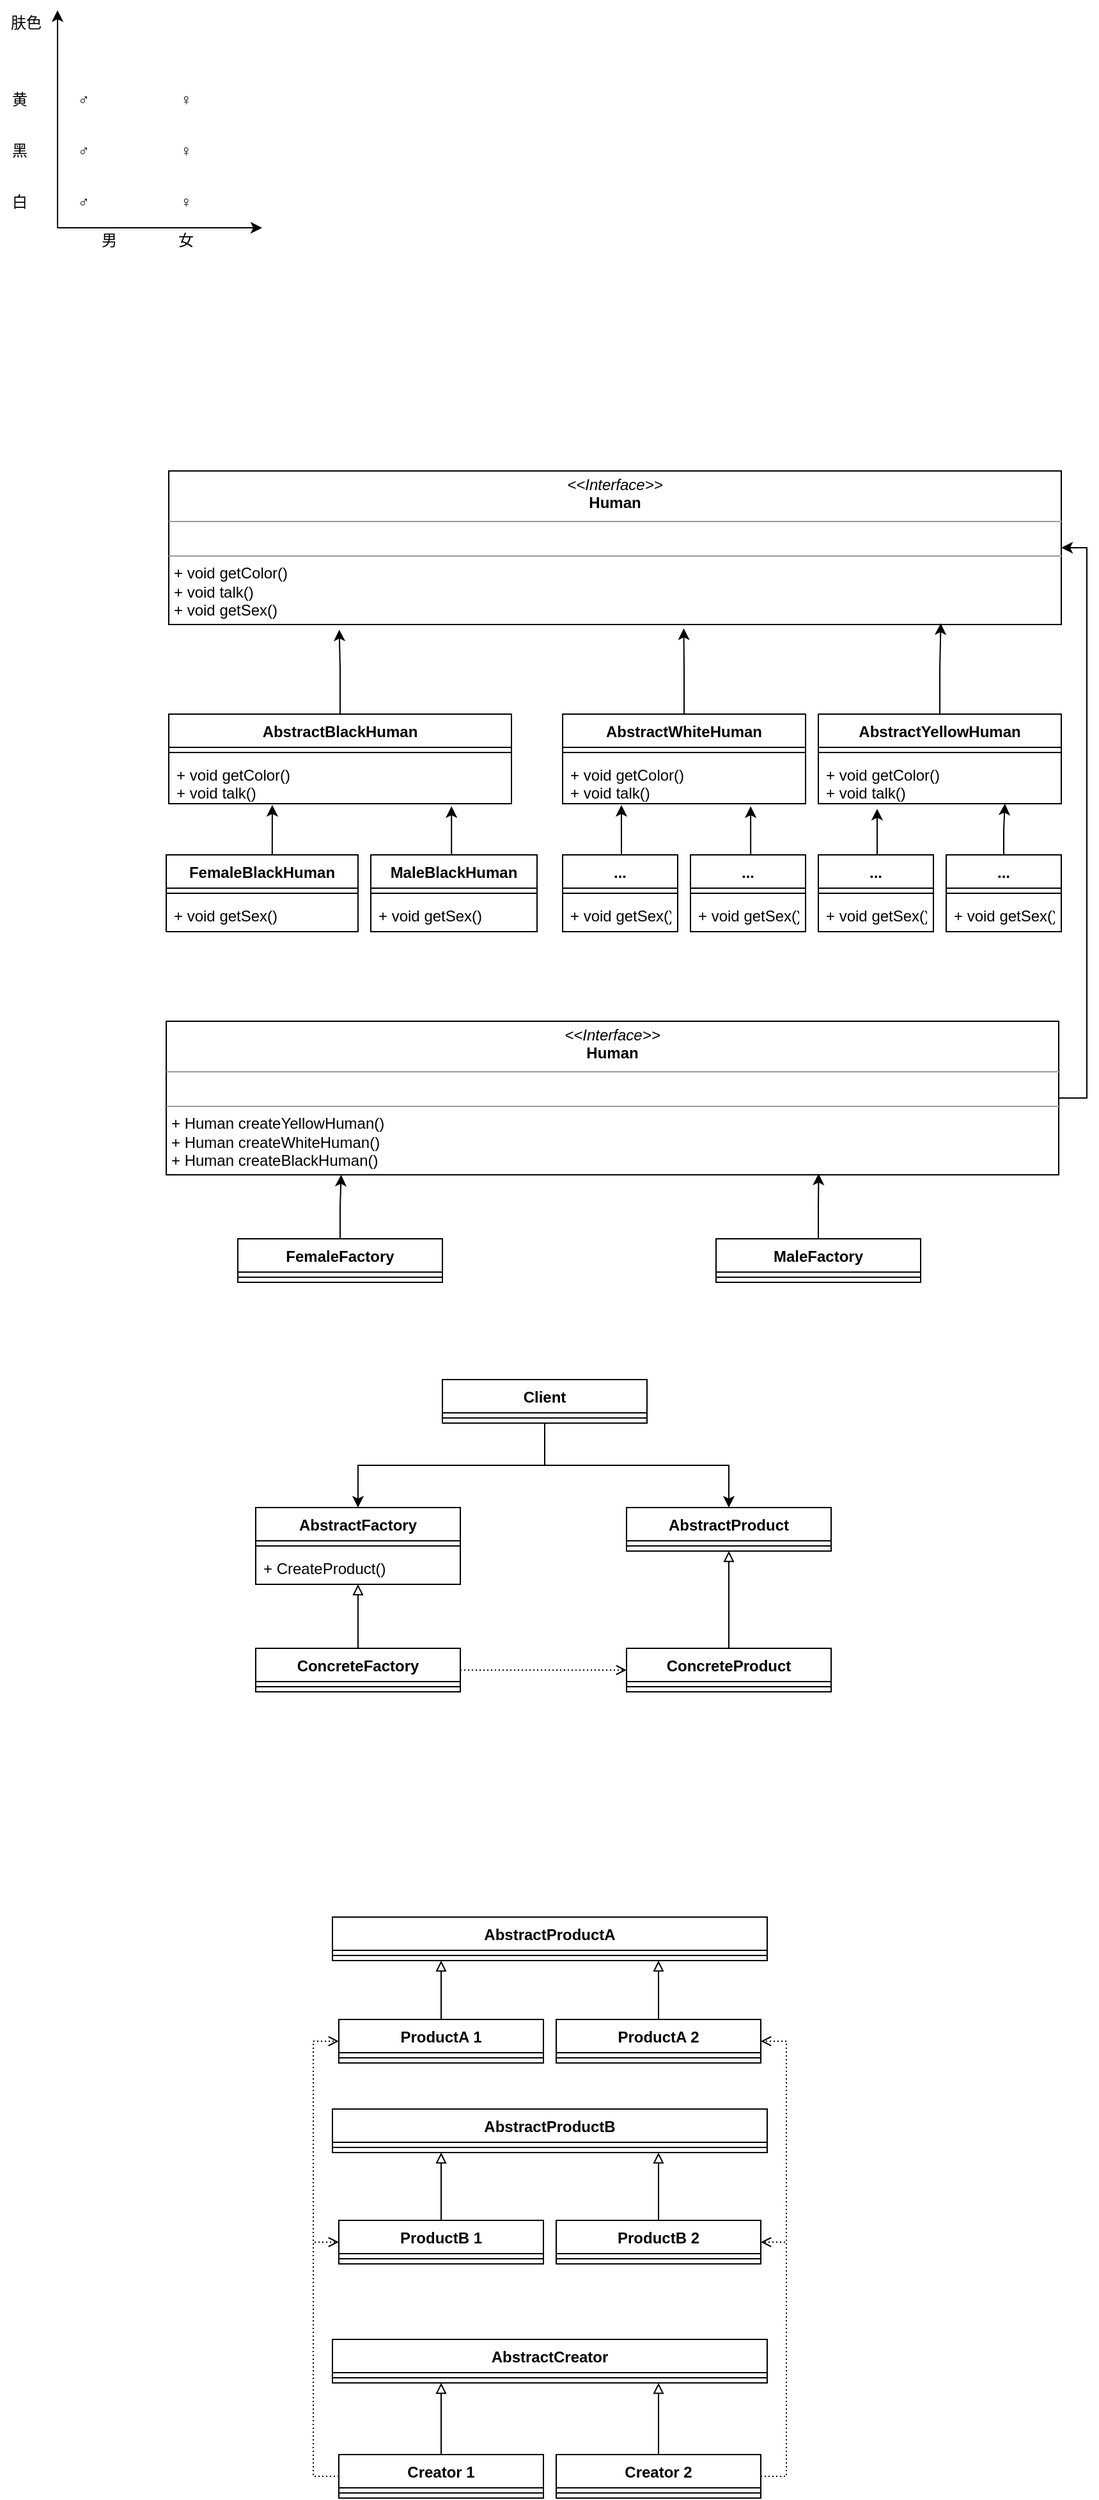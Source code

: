 <mxfile version="19.0.3" type="device"><diagram id="NYvqlu3iOg5Rxiu29hFX" name="第 1 页"><mxGraphModel dx="1277" dy="1025" grid="1" gridSize="10" guides="1" tooltips="1" connect="1" arrows="1" fold="1" page="1" pageScale="1" pageWidth="827" pageHeight="1169" math="0" shadow="0"><root><mxCell id="0"/><mxCell id="1" parent="0"/><mxCell id="Yhu2ZEsmMBodjK8aodeN-46" value="" style="endArrow=classic;html=1;rounded=0;" parent="1" edge="1"><mxGeometry width="50" height="50" relative="1" as="geometry"><mxPoint x="55" y="180" as="sourcePoint"/><mxPoint x="215" y="180" as="targetPoint"/></mxGeometry></mxCell><mxCell id="Yhu2ZEsmMBodjK8aodeN-47" value="" style="endArrow=classic;html=1;rounded=0;" parent="1" edge="1"><mxGeometry width="50" height="50" relative="1" as="geometry"><mxPoint x="55" y="180" as="sourcePoint"/><mxPoint x="55" y="10" as="targetPoint"/></mxGeometry></mxCell><mxCell id="Yhu2ZEsmMBodjK8aodeN-48" value="肤色" style="text;html=1;align=center;verticalAlign=middle;resizable=0;points=[];autosize=1;strokeColor=none;fillColor=none;" parent="1" vertex="1"><mxGeometry x="10" y="10" width="40" height="20" as="geometry"/></mxCell><mxCell id="Yhu2ZEsmMBodjK8aodeN-49" value="男" style="text;html=1;align=center;verticalAlign=middle;resizable=0;points=[];autosize=1;strokeColor=none;fillColor=none;" parent="1" vertex="1"><mxGeometry x="80" y="180" width="30" height="20" as="geometry"/></mxCell><mxCell id="Yhu2ZEsmMBodjK8aodeN-50" value="女" style="text;html=1;align=center;verticalAlign=middle;resizable=0;points=[];autosize=1;strokeColor=none;fillColor=none;" parent="1" vertex="1"><mxGeometry x="140" y="180" width="30" height="20" as="geometry"/></mxCell><mxCell id="Yhu2ZEsmMBodjK8aodeN-51" value="黄" style="text;html=1;align=center;verticalAlign=middle;resizable=0;points=[];autosize=1;strokeColor=none;fillColor=none;" parent="1" vertex="1"><mxGeometry x="10" y="70" width="30" height="20" as="geometry"/></mxCell><mxCell id="Yhu2ZEsmMBodjK8aodeN-52" value="黑" style="text;html=1;align=center;verticalAlign=middle;resizable=0;points=[];autosize=1;strokeColor=none;fillColor=none;" parent="1" vertex="1"><mxGeometry x="10" y="110" width="30" height="20" as="geometry"/></mxCell><mxCell id="Yhu2ZEsmMBodjK8aodeN-53" value="白" style="text;html=1;align=center;verticalAlign=middle;resizable=0;points=[];autosize=1;strokeColor=none;fillColor=none;" parent="1" vertex="1"><mxGeometry x="10" y="150" width="30" height="20" as="geometry"/></mxCell><mxCell id="Yhu2ZEsmMBodjK8aodeN-57" value="♂" style="text;html=1;align=center;verticalAlign=middle;resizable=0;points=[];autosize=1;strokeColor=none;fillColor=none;" parent="1" vertex="1"><mxGeometry x="65" y="150" width="20" height="20" as="geometry"/></mxCell><mxCell id="Yhu2ZEsmMBodjK8aodeN-58" value="♂" style="text;html=1;align=center;verticalAlign=middle;resizable=0;points=[];autosize=1;strokeColor=none;fillColor=none;" parent="1" vertex="1"><mxGeometry x="65" y="110" width="20" height="20" as="geometry"/></mxCell><mxCell id="Yhu2ZEsmMBodjK8aodeN-59" value="♂" style="text;html=1;align=center;verticalAlign=middle;resizable=0;points=[];autosize=1;strokeColor=none;fillColor=none;" parent="1" vertex="1"><mxGeometry x="65" y="70" width="20" height="20" as="geometry"/></mxCell><mxCell id="Yhu2ZEsmMBodjK8aodeN-60" value="♀" style="text;html=1;align=center;verticalAlign=middle;resizable=0;points=[];autosize=1;strokeColor=none;fillColor=none;" parent="1" vertex="1"><mxGeometry x="145" y="150" width="20" height="20" as="geometry"/></mxCell><mxCell id="Yhu2ZEsmMBodjK8aodeN-61" value="♀" style="text;html=1;align=center;verticalAlign=middle;resizable=0;points=[];autosize=1;strokeColor=none;fillColor=none;" parent="1" vertex="1"><mxGeometry x="145" y="110" width="20" height="20" as="geometry"/></mxCell><mxCell id="Yhu2ZEsmMBodjK8aodeN-62" value="♀" style="text;html=1;align=center;verticalAlign=middle;resizable=0;points=[];autosize=1;strokeColor=none;fillColor=none;" parent="1" vertex="1"><mxGeometry x="145" y="70" width="20" height="20" as="geometry"/></mxCell><mxCell id="Yhu2ZEsmMBodjK8aodeN-63" value="&lt;p style=&quot;margin:0px;margin-top:4px;text-align:center;&quot;&gt;&lt;i&gt;&amp;lt;&amp;lt;Interface&amp;gt;&amp;gt;&lt;/i&gt;&lt;br&gt;&lt;b&gt;Human&lt;/b&gt;&lt;/p&gt;&lt;hr size=&quot;1&quot;&gt;&lt;p style=&quot;margin:0px;margin-left:4px;&quot;&gt;&lt;br&gt;&lt;/p&gt;&lt;hr size=&quot;1&quot;&gt;&lt;p style=&quot;margin:0px;margin-left:4px;&quot;&gt;+ void getColor()&lt;/p&gt;&lt;p style=&quot;margin:0px;margin-left:4px;&quot;&gt;+ void talk()&lt;/p&gt;&lt;p style=&quot;margin:0px;margin-left:4px;&quot;&gt;+ void getSex()&lt;/p&gt;" style="verticalAlign=top;align=left;overflow=fill;fontSize=12;fontFamily=Helvetica;html=1;" parent="1" vertex="1"><mxGeometry x="142" y="370" width="698" height="120" as="geometry"/></mxCell><mxCell id="Yhu2ZEsmMBodjK8aodeN-143" style="edgeStyle=orthogonalEdgeStyle;rounded=0;orthogonalLoop=1;jettySize=auto;html=1;exitX=0.5;exitY=0;exitDx=0;exitDy=0;entryX=0.191;entryY=1.033;entryDx=0;entryDy=0;entryPerimeter=0;" parent="1" source="Yhu2ZEsmMBodjK8aodeN-89" target="Yhu2ZEsmMBodjK8aodeN-63" edge="1"><mxGeometry relative="1" as="geometry"/></mxCell><mxCell id="Yhu2ZEsmMBodjK8aodeN-89" value="AbstractBlackHuman" style="swimlane;fontStyle=1;align=center;verticalAlign=top;childLayout=stackLayout;horizontal=1;startSize=26;horizontalStack=0;resizeParent=1;resizeParentMax=0;resizeLast=0;collapsible=1;marginBottom=0;" parent="1" vertex="1"><mxGeometry x="142" y="560" width="268" height="70" as="geometry"/></mxCell><mxCell id="Yhu2ZEsmMBodjK8aodeN-91" value="" style="line;strokeWidth=1;fillColor=none;align=left;verticalAlign=middle;spacingTop=-1;spacingLeft=3;spacingRight=3;rotatable=0;labelPosition=right;points=[];portConstraint=eastwest;" parent="Yhu2ZEsmMBodjK8aodeN-89" vertex="1"><mxGeometry y="26" width="268" height="8" as="geometry"/></mxCell><mxCell id="Yhu2ZEsmMBodjK8aodeN-92" value="+ void getColor()&#10;+ void talk()" style="text;strokeColor=none;fillColor=none;align=left;verticalAlign=top;spacingLeft=4;spacingRight=4;overflow=hidden;rotatable=0;points=[[0,0.5],[1,0.5]];portConstraint=eastwest;" parent="Yhu2ZEsmMBodjK8aodeN-89" vertex="1"><mxGeometry y="34" width="268" height="36" as="geometry"/></mxCell><mxCell id="Yhu2ZEsmMBodjK8aodeN-119" style="edgeStyle=orthogonalEdgeStyle;rounded=0;orthogonalLoop=1;jettySize=auto;html=1;exitX=0.5;exitY=0;exitDx=0;exitDy=0;entryX=0.825;entryY=1.056;entryDx=0;entryDy=0;entryPerimeter=0;" parent="1" source="Yhu2ZEsmMBodjK8aodeN-99" target="Yhu2ZEsmMBodjK8aodeN-92" edge="1"><mxGeometry relative="1" as="geometry"/></mxCell><mxCell id="Yhu2ZEsmMBodjK8aodeN-99" value="MaleBlackHuman" style="swimlane;fontStyle=1;align=center;verticalAlign=top;childLayout=stackLayout;horizontal=1;startSize=26;horizontalStack=0;resizeParent=1;resizeParentMax=0;resizeLast=0;collapsible=1;marginBottom=0;" parent="1" vertex="1"><mxGeometry x="300" y="670" width="130" height="60" as="geometry"/></mxCell><mxCell id="Yhu2ZEsmMBodjK8aodeN-100" value="" style="line;strokeWidth=1;fillColor=none;align=left;verticalAlign=middle;spacingTop=-1;spacingLeft=3;spacingRight=3;rotatable=0;labelPosition=right;points=[];portConstraint=eastwest;" parent="Yhu2ZEsmMBodjK8aodeN-99" vertex="1"><mxGeometry y="26" width="130" height="8" as="geometry"/></mxCell><mxCell id="Yhu2ZEsmMBodjK8aodeN-101" value="+ void getSex()" style="text;strokeColor=none;fillColor=none;align=left;verticalAlign=top;spacingLeft=4;spacingRight=4;overflow=hidden;rotatable=0;points=[[0,0.5],[1,0.5]];portConstraint=eastwest;" parent="Yhu2ZEsmMBodjK8aodeN-99" vertex="1"><mxGeometry y="34" width="130" height="26" as="geometry"/></mxCell><mxCell id="Yhu2ZEsmMBodjK8aodeN-118" style="edgeStyle=orthogonalEdgeStyle;rounded=0;orthogonalLoop=1;jettySize=auto;html=1;exitX=0.5;exitY=0;exitDx=0;exitDy=0;entryX=0.302;entryY=1.028;entryDx=0;entryDy=0;entryPerimeter=0;" parent="1" source="Yhu2ZEsmMBodjK8aodeN-104" target="Yhu2ZEsmMBodjK8aodeN-92" edge="1"><mxGeometry relative="1" as="geometry"/></mxCell><mxCell id="Yhu2ZEsmMBodjK8aodeN-104" value="FemaleBlackHuman" style="swimlane;fontStyle=1;align=center;verticalAlign=top;childLayout=stackLayout;horizontal=1;startSize=26;horizontalStack=0;resizeParent=1;resizeParentMax=0;resizeLast=0;collapsible=1;marginBottom=0;" parent="1" vertex="1"><mxGeometry x="140" y="670" width="150" height="60" as="geometry"/></mxCell><mxCell id="Yhu2ZEsmMBodjK8aodeN-105" value="" style="line;strokeWidth=1;fillColor=none;align=left;verticalAlign=middle;spacingTop=-1;spacingLeft=3;spacingRight=3;rotatable=0;labelPosition=right;points=[];portConstraint=eastwest;" parent="Yhu2ZEsmMBodjK8aodeN-104" vertex="1"><mxGeometry y="26" width="150" height="8" as="geometry"/></mxCell><mxCell id="Yhu2ZEsmMBodjK8aodeN-106" value="+ void getSex()" style="text;strokeColor=none;fillColor=none;align=left;verticalAlign=top;spacingLeft=4;spacingRight=4;overflow=hidden;rotatable=0;points=[[0,0.5],[1,0.5]];portConstraint=eastwest;" parent="Yhu2ZEsmMBodjK8aodeN-104" vertex="1"><mxGeometry y="34" width="150" height="26" as="geometry"/></mxCell><mxCell id="Yhu2ZEsmMBodjK8aodeN-142" style="edgeStyle=orthogonalEdgeStyle;rounded=0;orthogonalLoop=1;jettySize=auto;html=1;exitX=0.5;exitY=0;exitDx=0;exitDy=0;entryX=0.577;entryY=1.025;entryDx=0;entryDy=0;entryPerimeter=0;" parent="1" source="Yhu2ZEsmMBodjK8aodeN-109" target="Yhu2ZEsmMBodjK8aodeN-63" edge="1"><mxGeometry relative="1" as="geometry"/></mxCell><mxCell id="Yhu2ZEsmMBodjK8aodeN-109" value="AbstractWhiteHuman" style="swimlane;fontStyle=1;align=center;verticalAlign=top;childLayout=stackLayout;horizontal=1;startSize=26;horizontalStack=0;resizeParent=1;resizeParentMax=0;resizeLast=0;collapsible=1;marginBottom=0;" parent="1" vertex="1"><mxGeometry x="450" y="560" width="190" height="70" as="geometry"/></mxCell><mxCell id="Yhu2ZEsmMBodjK8aodeN-110" value="" style="line;strokeWidth=1;fillColor=none;align=left;verticalAlign=middle;spacingTop=-1;spacingLeft=3;spacingRight=3;rotatable=0;labelPosition=right;points=[];portConstraint=eastwest;" parent="Yhu2ZEsmMBodjK8aodeN-109" vertex="1"><mxGeometry y="26" width="190" height="8" as="geometry"/></mxCell><mxCell id="Yhu2ZEsmMBodjK8aodeN-111" value="+ void getColor()&#10;+ void talk()" style="text;strokeColor=none;fillColor=none;align=left;verticalAlign=top;spacingLeft=4;spacingRight=4;overflow=hidden;rotatable=0;points=[[0,0.5],[1,0.5]];portConstraint=eastwest;" parent="Yhu2ZEsmMBodjK8aodeN-109" vertex="1"><mxGeometry y="34" width="190" height="36" as="geometry"/></mxCell><mxCell id="Yhu2ZEsmMBodjK8aodeN-141" style="edgeStyle=orthogonalEdgeStyle;rounded=0;orthogonalLoop=1;jettySize=auto;html=1;exitX=0.5;exitY=0;exitDx=0;exitDy=0;entryX=0.865;entryY=0.992;entryDx=0;entryDy=0;entryPerimeter=0;" parent="1" source="Yhu2ZEsmMBodjK8aodeN-115" target="Yhu2ZEsmMBodjK8aodeN-63" edge="1"><mxGeometry relative="1" as="geometry"/></mxCell><mxCell id="Yhu2ZEsmMBodjK8aodeN-115" value="AbstractYellowHuman" style="swimlane;fontStyle=1;align=center;verticalAlign=top;childLayout=stackLayout;horizontal=1;startSize=26;horizontalStack=0;resizeParent=1;resizeParentMax=0;resizeLast=0;collapsible=1;marginBottom=0;" parent="1" vertex="1"><mxGeometry x="650" y="560" width="190" height="70" as="geometry"/></mxCell><mxCell id="Yhu2ZEsmMBodjK8aodeN-116" value="" style="line;strokeWidth=1;fillColor=none;align=left;verticalAlign=middle;spacingTop=-1;spacingLeft=3;spacingRight=3;rotatable=0;labelPosition=right;points=[];portConstraint=eastwest;" parent="Yhu2ZEsmMBodjK8aodeN-115" vertex="1"><mxGeometry y="26" width="190" height="8" as="geometry"/></mxCell><mxCell id="Yhu2ZEsmMBodjK8aodeN-117" value="+ void getColor()&#10;+ void talk()" style="text;strokeColor=none;fillColor=none;align=left;verticalAlign=top;spacingLeft=4;spacingRight=4;overflow=hidden;rotatable=0;points=[[0,0.5],[1,0.5]];portConstraint=eastwest;" parent="Yhu2ZEsmMBodjK8aodeN-115" vertex="1"><mxGeometry y="34" width="190" height="36" as="geometry"/></mxCell><mxCell id="Yhu2ZEsmMBodjK8aodeN-137" style="edgeStyle=orthogonalEdgeStyle;rounded=0;orthogonalLoop=1;jettySize=auto;html=1;exitX=0.5;exitY=0;exitDx=0;exitDy=0;entryX=0.242;entryY=1.028;entryDx=0;entryDy=0;entryPerimeter=0;" parent="1" source="Yhu2ZEsmMBodjK8aodeN-125" target="Yhu2ZEsmMBodjK8aodeN-111" edge="1"><mxGeometry relative="1" as="geometry"/></mxCell><mxCell id="Yhu2ZEsmMBodjK8aodeN-125" value="..." style="swimlane;fontStyle=1;align=center;verticalAlign=top;childLayout=stackLayout;horizontal=1;startSize=26;horizontalStack=0;resizeParent=1;resizeParentMax=0;resizeLast=0;collapsible=1;marginBottom=0;" parent="1" vertex="1"><mxGeometry x="450" y="670" width="90" height="60" as="geometry"/></mxCell><mxCell id="Yhu2ZEsmMBodjK8aodeN-126" value="" style="line;strokeWidth=1;fillColor=none;align=left;verticalAlign=middle;spacingTop=-1;spacingLeft=3;spacingRight=3;rotatable=0;labelPosition=right;points=[];portConstraint=eastwest;" parent="Yhu2ZEsmMBodjK8aodeN-125" vertex="1"><mxGeometry y="26" width="90" height="8" as="geometry"/></mxCell><mxCell id="Yhu2ZEsmMBodjK8aodeN-127" value="+ void getSex()" style="text;strokeColor=none;fillColor=none;align=left;verticalAlign=top;spacingLeft=4;spacingRight=4;overflow=hidden;rotatable=0;points=[[0,0.5],[1,0.5]];portConstraint=eastwest;" parent="Yhu2ZEsmMBodjK8aodeN-125" vertex="1"><mxGeometry y="34" width="90" height="26" as="geometry"/></mxCell><mxCell id="Yhu2ZEsmMBodjK8aodeN-138" style="edgeStyle=orthogonalEdgeStyle;rounded=0;orthogonalLoop=1;jettySize=auto;html=1;exitX=0.5;exitY=0;exitDx=0;exitDy=0;entryX=0.774;entryY=1.056;entryDx=0;entryDy=0;entryPerimeter=0;" parent="1" source="Yhu2ZEsmMBodjK8aodeN-128" target="Yhu2ZEsmMBodjK8aodeN-111" edge="1"><mxGeometry relative="1" as="geometry"/></mxCell><mxCell id="Yhu2ZEsmMBodjK8aodeN-128" value="..." style="swimlane;fontStyle=1;align=center;verticalAlign=top;childLayout=stackLayout;horizontal=1;startSize=26;horizontalStack=0;resizeParent=1;resizeParentMax=0;resizeLast=0;collapsible=1;marginBottom=0;" parent="1" vertex="1"><mxGeometry x="550" y="670" width="90" height="60" as="geometry"/></mxCell><mxCell id="Yhu2ZEsmMBodjK8aodeN-129" value="" style="line;strokeWidth=1;fillColor=none;align=left;verticalAlign=middle;spacingTop=-1;spacingLeft=3;spacingRight=3;rotatable=0;labelPosition=right;points=[];portConstraint=eastwest;" parent="Yhu2ZEsmMBodjK8aodeN-128" vertex="1"><mxGeometry y="26" width="90" height="8" as="geometry"/></mxCell><mxCell id="Yhu2ZEsmMBodjK8aodeN-130" value="+ void getSex()" style="text;strokeColor=none;fillColor=none;align=left;verticalAlign=top;spacingLeft=4;spacingRight=4;overflow=hidden;rotatable=0;points=[[0,0.5],[1,0.5]];portConstraint=eastwest;" parent="Yhu2ZEsmMBodjK8aodeN-128" vertex="1"><mxGeometry y="34" width="90" height="26" as="geometry"/></mxCell><mxCell id="Yhu2ZEsmMBodjK8aodeN-139" style="edgeStyle=orthogonalEdgeStyle;rounded=0;orthogonalLoop=1;jettySize=auto;html=1;exitX=0.5;exitY=0;exitDx=0;exitDy=0;entryX=0.242;entryY=1.111;entryDx=0;entryDy=0;entryPerimeter=0;" parent="1" source="Yhu2ZEsmMBodjK8aodeN-131" target="Yhu2ZEsmMBodjK8aodeN-117" edge="1"><mxGeometry relative="1" as="geometry"/></mxCell><mxCell id="Yhu2ZEsmMBodjK8aodeN-131" value="..." style="swimlane;fontStyle=1;align=center;verticalAlign=top;childLayout=stackLayout;horizontal=1;startSize=26;horizontalStack=0;resizeParent=1;resizeParentMax=0;resizeLast=0;collapsible=1;marginBottom=0;" parent="1" vertex="1"><mxGeometry x="650" y="670" width="90" height="60" as="geometry"/></mxCell><mxCell id="Yhu2ZEsmMBodjK8aodeN-132" value="" style="line;strokeWidth=1;fillColor=none;align=left;verticalAlign=middle;spacingTop=-1;spacingLeft=3;spacingRight=3;rotatable=0;labelPosition=right;points=[];portConstraint=eastwest;" parent="Yhu2ZEsmMBodjK8aodeN-131" vertex="1"><mxGeometry y="26" width="90" height="8" as="geometry"/></mxCell><mxCell id="Yhu2ZEsmMBodjK8aodeN-133" value="+ void getSex()" style="text;strokeColor=none;fillColor=none;align=left;verticalAlign=top;spacingLeft=4;spacingRight=4;overflow=hidden;rotatable=0;points=[[0,0.5],[1,0.5]];portConstraint=eastwest;" parent="Yhu2ZEsmMBodjK8aodeN-131" vertex="1"><mxGeometry y="34" width="90" height="26" as="geometry"/></mxCell><mxCell id="Yhu2ZEsmMBodjK8aodeN-140" style="edgeStyle=orthogonalEdgeStyle;rounded=0;orthogonalLoop=1;jettySize=auto;html=1;exitX=0.5;exitY=0;exitDx=0;exitDy=0;entryX=0.768;entryY=1;entryDx=0;entryDy=0;entryPerimeter=0;" parent="1" source="Yhu2ZEsmMBodjK8aodeN-134" target="Yhu2ZEsmMBodjK8aodeN-117" edge="1"><mxGeometry relative="1" as="geometry"/></mxCell><mxCell id="Yhu2ZEsmMBodjK8aodeN-134" value="..." style="swimlane;fontStyle=1;align=center;verticalAlign=top;childLayout=stackLayout;horizontal=1;startSize=26;horizontalStack=0;resizeParent=1;resizeParentMax=0;resizeLast=0;collapsible=1;marginBottom=0;" parent="1" vertex="1"><mxGeometry x="750" y="670" width="90" height="60" as="geometry"/></mxCell><mxCell id="Yhu2ZEsmMBodjK8aodeN-135" value="" style="line;strokeWidth=1;fillColor=none;align=left;verticalAlign=middle;spacingTop=-1;spacingLeft=3;spacingRight=3;rotatable=0;labelPosition=right;points=[];portConstraint=eastwest;" parent="Yhu2ZEsmMBodjK8aodeN-134" vertex="1"><mxGeometry y="26" width="90" height="8" as="geometry"/></mxCell><mxCell id="Yhu2ZEsmMBodjK8aodeN-136" value="+ void getSex()" style="text;strokeColor=none;fillColor=none;align=left;verticalAlign=top;spacingLeft=4;spacingRight=4;overflow=hidden;rotatable=0;points=[[0,0.5],[1,0.5]];portConstraint=eastwest;" parent="Yhu2ZEsmMBodjK8aodeN-134" vertex="1"><mxGeometry y="34" width="90" height="26" as="geometry"/></mxCell><mxCell id="Yhu2ZEsmMBodjK8aodeN-145" style="edgeStyle=orthogonalEdgeStyle;rounded=0;orthogonalLoop=1;jettySize=auto;html=1;exitX=1;exitY=0.5;exitDx=0;exitDy=0;entryX=1;entryY=0.5;entryDx=0;entryDy=0;" parent="1" source="Yhu2ZEsmMBodjK8aodeN-144" target="Yhu2ZEsmMBodjK8aodeN-63" edge="1"><mxGeometry relative="1" as="geometry"/></mxCell><mxCell id="Yhu2ZEsmMBodjK8aodeN-144" value="&lt;p style=&quot;margin:0px;margin-top:4px;text-align:center;&quot;&gt;&lt;i&gt;&amp;lt;&amp;lt;Interface&amp;gt;&amp;gt;&lt;/i&gt;&lt;br&gt;&lt;b&gt;Human&lt;/b&gt;&lt;/p&gt;&lt;hr size=&quot;1&quot;&gt;&lt;p style=&quot;margin:0px;margin-left:4px;&quot;&gt;&lt;br&gt;&lt;/p&gt;&lt;hr size=&quot;1&quot;&gt;&lt;p style=&quot;margin:0px;margin-left:4px;&quot;&gt;+ Human createYellowHuman()&lt;/p&gt;&lt;p style=&quot;margin:0px;margin-left:4px;&quot;&gt;+ Human createWhiteHuman()&lt;/p&gt;&lt;p style=&quot;margin:0px;margin-left:4px;&quot;&gt;+ Human createBlackHuman()&lt;/p&gt;" style="verticalAlign=top;align=left;overflow=fill;fontSize=12;fontFamily=Helvetica;html=1;" parent="1" vertex="1"><mxGeometry x="140" y="800" width="698" height="120" as="geometry"/></mxCell><mxCell id="Yhu2ZEsmMBodjK8aodeN-153" style="edgeStyle=orthogonalEdgeStyle;rounded=0;orthogonalLoop=1;jettySize=auto;html=1;exitX=0.5;exitY=0;exitDx=0;exitDy=0;entryX=0.196;entryY=1;entryDx=0;entryDy=0;entryPerimeter=0;" parent="1" source="Yhu2ZEsmMBodjK8aodeN-146" target="Yhu2ZEsmMBodjK8aodeN-144" edge="1"><mxGeometry relative="1" as="geometry"/></mxCell><mxCell id="Yhu2ZEsmMBodjK8aodeN-146" value="FemaleFactory" style="swimlane;fontStyle=1;align=center;verticalAlign=top;childLayout=stackLayout;horizontal=1;startSize=26;horizontalStack=0;resizeParent=1;resizeParentMax=0;resizeLast=0;collapsible=1;marginBottom=0;" parent="1" vertex="1"><mxGeometry x="196" y="970" width="160" height="34" as="geometry"/></mxCell><mxCell id="Yhu2ZEsmMBodjK8aodeN-148" value="" style="line;strokeWidth=1;fillColor=none;align=left;verticalAlign=middle;spacingTop=-1;spacingLeft=3;spacingRight=3;rotatable=0;labelPosition=right;points=[];portConstraint=eastwest;" parent="Yhu2ZEsmMBodjK8aodeN-146" vertex="1"><mxGeometry y="26" width="160" height="8" as="geometry"/></mxCell><mxCell id="Yhu2ZEsmMBodjK8aodeN-152" style="edgeStyle=orthogonalEdgeStyle;rounded=0;orthogonalLoop=1;jettySize=auto;html=1;exitX=0.5;exitY=0;exitDx=0;exitDy=0;entryX=0.731;entryY=0.992;entryDx=0;entryDy=0;entryPerimeter=0;" parent="1" source="Yhu2ZEsmMBodjK8aodeN-150" target="Yhu2ZEsmMBodjK8aodeN-144" edge="1"><mxGeometry relative="1" as="geometry"/></mxCell><mxCell id="Yhu2ZEsmMBodjK8aodeN-150" value="MaleFactory" style="swimlane;fontStyle=1;align=center;verticalAlign=top;childLayout=stackLayout;horizontal=1;startSize=26;horizontalStack=0;resizeParent=1;resizeParentMax=0;resizeLast=0;collapsible=1;marginBottom=0;" parent="1" vertex="1"><mxGeometry x="570" y="970" width="160" height="34" as="geometry"/></mxCell><mxCell id="Yhu2ZEsmMBodjK8aodeN-151" value="" style="line;strokeWidth=1;fillColor=none;align=left;verticalAlign=middle;spacingTop=-1;spacingLeft=3;spacingRight=3;rotatable=0;labelPosition=right;points=[];portConstraint=eastwest;" parent="Yhu2ZEsmMBodjK8aodeN-150" vertex="1"><mxGeometry y="26" width="160" height="8" as="geometry"/></mxCell><mxCell id="4HZk4DwKbEyOOhloy9-0-17" style="edgeStyle=orthogonalEdgeStyle;rounded=0;orthogonalLoop=1;jettySize=auto;html=1;exitX=0.5;exitY=1;exitDx=0;exitDy=0;" edge="1" parent="1" source="4HZk4DwKbEyOOhloy9-0-1" target="4HZk4DwKbEyOOhloy9-0-5"><mxGeometry relative="1" as="geometry"/></mxCell><mxCell id="4HZk4DwKbEyOOhloy9-0-18" style="edgeStyle=orthogonalEdgeStyle;rounded=0;orthogonalLoop=1;jettySize=auto;html=1;exitX=0.5;exitY=1;exitDx=0;exitDy=0;" edge="1" parent="1" source="4HZk4DwKbEyOOhloy9-0-1" target="4HZk4DwKbEyOOhloy9-0-9"><mxGeometry relative="1" as="geometry"/></mxCell><mxCell id="4HZk4DwKbEyOOhloy9-0-1" value="Client" style="swimlane;fontStyle=1;align=center;verticalAlign=top;childLayout=stackLayout;horizontal=1;startSize=26;horizontalStack=0;resizeParent=1;resizeParentMax=0;resizeLast=0;collapsible=1;marginBottom=0;" vertex="1" parent="1"><mxGeometry x="356" y="1080" width="160" height="34" as="geometry"/></mxCell><mxCell id="4HZk4DwKbEyOOhloy9-0-3" value="" style="line;strokeWidth=1;fillColor=none;align=left;verticalAlign=middle;spacingTop=-1;spacingLeft=3;spacingRight=3;rotatable=0;labelPosition=right;points=[];portConstraint=eastwest;" vertex="1" parent="4HZk4DwKbEyOOhloy9-0-1"><mxGeometry y="26" width="160" height="8" as="geometry"/></mxCell><mxCell id="4HZk4DwKbEyOOhloy9-0-5" value="AbstractFactory" style="swimlane;fontStyle=1;align=center;verticalAlign=top;childLayout=stackLayout;horizontal=1;startSize=26;horizontalStack=0;resizeParent=1;resizeParentMax=0;resizeLast=0;collapsible=1;marginBottom=0;" vertex="1" parent="1"><mxGeometry x="210" y="1180" width="160" height="60" as="geometry"/></mxCell><mxCell id="4HZk4DwKbEyOOhloy9-0-7" value="" style="line;strokeWidth=1;fillColor=none;align=left;verticalAlign=middle;spacingTop=-1;spacingLeft=3;spacingRight=3;rotatable=0;labelPosition=right;points=[];portConstraint=eastwest;" vertex="1" parent="4HZk4DwKbEyOOhloy9-0-5"><mxGeometry y="26" width="160" height="8" as="geometry"/></mxCell><mxCell id="4HZk4DwKbEyOOhloy9-0-8" value="+ CreateProduct()" style="text;strokeColor=none;fillColor=none;align=left;verticalAlign=top;spacingLeft=4;spacingRight=4;overflow=hidden;rotatable=0;points=[[0,0.5],[1,0.5]];portConstraint=eastwest;" vertex="1" parent="4HZk4DwKbEyOOhloy9-0-5"><mxGeometry y="34" width="160" height="26" as="geometry"/></mxCell><mxCell id="4HZk4DwKbEyOOhloy9-0-9" value="AbstractProduct" style="swimlane;fontStyle=1;align=center;verticalAlign=top;childLayout=stackLayout;horizontal=1;startSize=26;horizontalStack=0;resizeParent=1;resizeParentMax=0;resizeLast=0;collapsible=1;marginBottom=0;" vertex="1" parent="1"><mxGeometry x="500" y="1180" width="160" height="34" as="geometry"/></mxCell><mxCell id="4HZk4DwKbEyOOhloy9-0-10" value="" style="line;strokeWidth=1;fillColor=none;align=left;verticalAlign=middle;spacingTop=-1;spacingLeft=3;spacingRight=3;rotatable=0;labelPosition=right;points=[];portConstraint=eastwest;" vertex="1" parent="4HZk4DwKbEyOOhloy9-0-9"><mxGeometry y="26" width="160" height="8" as="geometry"/></mxCell><mxCell id="4HZk4DwKbEyOOhloy9-0-19" style="edgeStyle=orthogonalEdgeStyle;rounded=0;orthogonalLoop=1;jettySize=auto;html=1;exitX=0.5;exitY=0;exitDx=0;exitDy=0;entryX=0.5;entryY=1;entryDx=0;entryDy=0;entryPerimeter=0;endArrow=block;endFill=0;" edge="1" parent="1" source="4HZk4DwKbEyOOhloy9-0-12" target="4HZk4DwKbEyOOhloy9-0-8"><mxGeometry relative="1" as="geometry"/></mxCell><mxCell id="4HZk4DwKbEyOOhloy9-0-21" style="edgeStyle=orthogonalEdgeStyle;rounded=0;orthogonalLoop=1;jettySize=auto;html=1;exitX=1;exitY=0.5;exitDx=0;exitDy=0;entryX=0;entryY=0.5;entryDx=0;entryDy=0;dashed=1;dashPattern=1 2;endArrow=open;endFill=0;" edge="1" parent="1" source="4HZk4DwKbEyOOhloy9-0-12" target="4HZk4DwKbEyOOhloy9-0-15"><mxGeometry relative="1" as="geometry"/></mxCell><mxCell id="4HZk4DwKbEyOOhloy9-0-12" value="ConcreteFactory" style="swimlane;fontStyle=1;align=center;verticalAlign=top;childLayout=stackLayout;horizontal=1;startSize=26;horizontalStack=0;resizeParent=1;resizeParentMax=0;resizeLast=0;collapsible=1;marginBottom=0;" vertex="1" parent="1"><mxGeometry x="210" y="1290" width="160" height="34" as="geometry"/></mxCell><mxCell id="4HZk4DwKbEyOOhloy9-0-13" value="" style="line;strokeWidth=1;fillColor=none;align=left;verticalAlign=middle;spacingTop=-1;spacingLeft=3;spacingRight=3;rotatable=0;labelPosition=right;points=[];portConstraint=eastwest;" vertex="1" parent="4HZk4DwKbEyOOhloy9-0-12"><mxGeometry y="26" width="160" height="8" as="geometry"/></mxCell><mxCell id="4HZk4DwKbEyOOhloy9-0-20" style="edgeStyle=orthogonalEdgeStyle;rounded=0;orthogonalLoop=1;jettySize=auto;html=1;exitX=0.5;exitY=0;exitDx=0;exitDy=0;entryX=0.5;entryY=1;entryDx=0;entryDy=0;endArrow=block;endFill=0;" edge="1" parent="1" source="4HZk4DwKbEyOOhloy9-0-15" target="4HZk4DwKbEyOOhloy9-0-9"><mxGeometry relative="1" as="geometry"/></mxCell><mxCell id="4HZk4DwKbEyOOhloy9-0-15" value="ConcreteProduct" style="swimlane;fontStyle=1;align=center;verticalAlign=top;childLayout=stackLayout;horizontal=1;startSize=26;horizontalStack=0;resizeParent=1;resizeParentMax=0;resizeLast=0;collapsible=1;marginBottom=0;" vertex="1" parent="1"><mxGeometry x="500" y="1290" width="160" height="34" as="geometry"/></mxCell><mxCell id="4HZk4DwKbEyOOhloy9-0-16" value="" style="line;strokeWidth=1;fillColor=none;align=left;verticalAlign=middle;spacingTop=-1;spacingLeft=3;spacingRight=3;rotatable=0;labelPosition=right;points=[];portConstraint=eastwest;" vertex="1" parent="4HZk4DwKbEyOOhloy9-0-15"><mxGeometry y="26" width="160" height="8" as="geometry"/></mxCell><mxCell id="4HZk4DwKbEyOOhloy9-0-22" value="AbstractProductA" style="swimlane;fontStyle=1;align=center;verticalAlign=top;childLayout=stackLayout;horizontal=1;startSize=26;horizontalStack=0;resizeParent=1;resizeParentMax=0;resizeLast=0;collapsible=1;marginBottom=0;" vertex="1" parent="1"><mxGeometry x="270" y="1500" width="340" height="34" as="geometry"/></mxCell><mxCell id="4HZk4DwKbEyOOhloy9-0-24" value="" style="line;strokeWidth=1;fillColor=none;align=left;verticalAlign=middle;spacingTop=-1;spacingLeft=3;spacingRight=3;rotatable=0;labelPosition=right;points=[];portConstraint=eastwest;" vertex="1" parent="4HZk4DwKbEyOOhloy9-0-22"><mxGeometry y="26" width="340" height="8" as="geometry"/></mxCell><mxCell id="4HZk4DwKbEyOOhloy9-0-26" value="AbstractProductB" style="swimlane;fontStyle=1;align=center;verticalAlign=top;childLayout=stackLayout;horizontal=1;startSize=26;horizontalStack=0;resizeParent=1;resizeParentMax=0;resizeLast=0;collapsible=1;marginBottom=0;" vertex="1" parent="1"><mxGeometry x="270" y="1650" width="340" height="34" as="geometry"/></mxCell><mxCell id="4HZk4DwKbEyOOhloy9-0-27" value="" style="line;strokeWidth=1;fillColor=none;align=left;verticalAlign=middle;spacingTop=-1;spacingLeft=3;spacingRight=3;rotatable=0;labelPosition=right;points=[];portConstraint=eastwest;" vertex="1" parent="4HZk4DwKbEyOOhloy9-0-26"><mxGeometry y="26" width="340" height="8" as="geometry"/></mxCell><mxCell id="4HZk4DwKbEyOOhloy9-0-53" style="edgeStyle=orthogonalEdgeStyle;rounded=0;orthogonalLoop=1;jettySize=auto;html=1;exitX=0.5;exitY=0;exitDx=0;exitDy=0;entryX=0.25;entryY=1;entryDx=0;entryDy=0;endArrow=block;endFill=0;" edge="1" parent="1" source="4HZk4DwKbEyOOhloy9-0-28" target="4HZk4DwKbEyOOhloy9-0-22"><mxGeometry relative="1" as="geometry"/></mxCell><mxCell id="4HZk4DwKbEyOOhloy9-0-28" value="ProductA 1" style="swimlane;fontStyle=1;align=center;verticalAlign=top;childLayout=stackLayout;horizontal=1;startSize=26;horizontalStack=0;resizeParent=1;resizeParentMax=0;resizeLast=0;collapsible=1;marginBottom=0;" vertex="1" parent="1"><mxGeometry x="275" y="1580" width="160" height="34" as="geometry"/></mxCell><mxCell id="4HZk4DwKbEyOOhloy9-0-30" value="" style="line;strokeWidth=1;fillColor=none;align=left;verticalAlign=middle;spacingTop=-1;spacingLeft=3;spacingRight=3;rotatable=0;labelPosition=right;points=[];portConstraint=eastwest;" vertex="1" parent="4HZk4DwKbEyOOhloy9-0-28"><mxGeometry y="26" width="160" height="8" as="geometry"/></mxCell><mxCell id="4HZk4DwKbEyOOhloy9-0-54" style="edgeStyle=orthogonalEdgeStyle;rounded=0;orthogonalLoop=1;jettySize=auto;html=1;exitX=0.5;exitY=0;exitDx=0;exitDy=0;entryX=0.75;entryY=1;entryDx=0;entryDy=0;endArrow=block;endFill=0;" edge="1" parent="1" source="4HZk4DwKbEyOOhloy9-0-32" target="4HZk4DwKbEyOOhloy9-0-22"><mxGeometry relative="1" as="geometry"/></mxCell><mxCell id="4HZk4DwKbEyOOhloy9-0-32" value="ProductA 2" style="swimlane;fontStyle=1;align=center;verticalAlign=top;childLayout=stackLayout;horizontal=1;startSize=26;horizontalStack=0;resizeParent=1;resizeParentMax=0;resizeLast=0;collapsible=1;marginBottom=0;" vertex="1" parent="1"><mxGeometry x="445" y="1580" width="160" height="34" as="geometry"/></mxCell><mxCell id="4HZk4DwKbEyOOhloy9-0-33" value="" style="line;strokeWidth=1;fillColor=none;align=left;verticalAlign=middle;spacingTop=-1;spacingLeft=3;spacingRight=3;rotatable=0;labelPosition=right;points=[];portConstraint=eastwest;" vertex="1" parent="4HZk4DwKbEyOOhloy9-0-32"><mxGeometry y="26" width="160" height="8" as="geometry"/></mxCell><mxCell id="4HZk4DwKbEyOOhloy9-0-52" style="edgeStyle=orthogonalEdgeStyle;rounded=0;orthogonalLoop=1;jettySize=auto;html=1;exitX=0.5;exitY=0;exitDx=0;exitDy=0;entryX=0.25;entryY=1;entryDx=0;entryDy=0;endArrow=block;endFill=0;" edge="1" parent="1" source="4HZk4DwKbEyOOhloy9-0-34" target="4HZk4DwKbEyOOhloy9-0-26"><mxGeometry relative="1" as="geometry"/></mxCell><mxCell id="4HZk4DwKbEyOOhloy9-0-34" value="ProductB 1" style="swimlane;fontStyle=1;align=center;verticalAlign=top;childLayout=stackLayout;horizontal=1;startSize=26;horizontalStack=0;resizeParent=1;resizeParentMax=0;resizeLast=0;collapsible=1;marginBottom=0;" vertex="1" parent="1"><mxGeometry x="275" y="1737" width="160" height="34" as="geometry"/></mxCell><mxCell id="4HZk4DwKbEyOOhloy9-0-35" value="" style="line;strokeWidth=1;fillColor=none;align=left;verticalAlign=middle;spacingTop=-1;spacingLeft=3;spacingRight=3;rotatable=0;labelPosition=right;points=[];portConstraint=eastwest;" vertex="1" parent="4HZk4DwKbEyOOhloy9-0-34"><mxGeometry y="26" width="160" height="8" as="geometry"/></mxCell><mxCell id="4HZk4DwKbEyOOhloy9-0-51" style="edgeStyle=orthogonalEdgeStyle;rounded=0;orthogonalLoop=1;jettySize=auto;html=1;exitX=0.5;exitY=0;exitDx=0;exitDy=0;entryX=0.75;entryY=1;entryDx=0;entryDy=0;endArrow=block;endFill=0;" edge="1" parent="1" source="4HZk4DwKbEyOOhloy9-0-36" target="4HZk4DwKbEyOOhloy9-0-26"><mxGeometry relative="1" as="geometry"/></mxCell><mxCell id="4HZk4DwKbEyOOhloy9-0-36" value="ProductB 2" style="swimlane;fontStyle=1;align=center;verticalAlign=top;childLayout=stackLayout;horizontal=1;startSize=26;horizontalStack=0;resizeParent=1;resizeParentMax=0;resizeLast=0;collapsible=1;marginBottom=0;" vertex="1" parent="1"><mxGeometry x="445" y="1737" width="160" height="34" as="geometry"/></mxCell><mxCell id="4HZk4DwKbEyOOhloy9-0-37" value="" style="line;strokeWidth=1;fillColor=none;align=left;verticalAlign=middle;spacingTop=-1;spacingLeft=3;spacingRight=3;rotatable=0;labelPosition=right;points=[];portConstraint=eastwest;" vertex="1" parent="4HZk4DwKbEyOOhloy9-0-36"><mxGeometry y="26" width="160" height="8" as="geometry"/></mxCell><mxCell id="4HZk4DwKbEyOOhloy9-0-38" value="AbstractCreator" style="swimlane;fontStyle=1;align=center;verticalAlign=top;childLayout=stackLayout;horizontal=1;startSize=26;horizontalStack=0;resizeParent=1;resizeParentMax=0;resizeLast=0;collapsible=1;marginBottom=0;" vertex="1" parent="1"><mxGeometry x="270" y="1830" width="340" height="34" as="geometry"/></mxCell><mxCell id="4HZk4DwKbEyOOhloy9-0-39" value="" style="line;strokeWidth=1;fillColor=none;align=left;verticalAlign=middle;spacingTop=-1;spacingLeft=3;spacingRight=3;rotatable=0;labelPosition=right;points=[];portConstraint=eastwest;" vertex="1" parent="4HZk4DwKbEyOOhloy9-0-38"><mxGeometry y="26" width="340" height="8" as="geometry"/></mxCell><mxCell id="4HZk4DwKbEyOOhloy9-0-46" style="edgeStyle=orthogonalEdgeStyle;rounded=0;orthogonalLoop=1;jettySize=auto;html=1;exitX=0;exitY=0.5;exitDx=0;exitDy=0;entryX=0;entryY=0.5;entryDx=0;entryDy=0;dashed=1;dashPattern=1 2;endArrow=open;endFill=0;" edge="1" parent="1" source="4HZk4DwKbEyOOhloy9-0-40" target="4HZk4DwKbEyOOhloy9-0-34"><mxGeometry relative="1" as="geometry"/></mxCell><mxCell id="4HZk4DwKbEyOOhloy9-0-47" style="edgeStyle=orthogonalEdgeStyle;rounded=0;orthogonalLoop=1;jettySize=auto;html=1;exitX=0;exitY=0.5;exitDx=0;exitDy=0;entryX=0;entryY=0.5;entryDx=0;entryDy=0;dashed=1;dashPattern=1 2;endArrow=open;endFill=0;" edge="1" parent="1" source="4HZk4DwKbEyOOhloy9-0-40" target="4HZk4DwKbEyOOhloy9-0-28"><mxGeometry relative="1" as="geometry"/></mxCell><mxCell id="4HZk4DwKbEyOOhloy9-0-50" style="edgeStyle=orthogonalEdgeStyle;rounded=0;orthogonalLoop=1;jettySize=auto;html=1;exitX=0.5;exitY=0;exitDx=0;exitDy=0;entryX=0.25;entryY=1;entryDx=0;entryDy=0;endArrow=block;endFill=0;" edge="1" parent="1" source="4HZk4DwKbEyOOhloy9-0-40" target="4HZk4DwKbEyOOhloy9-0-38"><mxGeometry relative="1" as="geometry"/></mxCell><mxCell id="4HZk4DwKbEyOOhloy9-0-40" value="Creator 1" style="swimlane;fontStyle=1;align=center;verticalAlign=top;childLayout=stackLayout;horizontal=1;startSize=26;horizontalStack=0;resizeParent=1;resizeParentMax=0;resizeLast=0;collapsible=1;marginBottom=0;" vertex="1" parent="1"><mxGeometry x="275" y="1920" width="160" height="34" as="geometry"/></mxCell><mxCell id="4HZk4DwKbEyOOhloy9-0-41" value="" style="line;strokeWidth=1;fillColor=none;align=left;verticalAlign=middle;spacingTop=-1;spacingLeft=3;spacingRight=3;rotatable=0;labelPosition=right;points=[];portConstraint=eastwest;" vertex="1" parent="4HZk4DwKbEyOOhloy9-0-40"><mxGeometry y="26" width="160" height="8" as="geometry"/></mxCell><mxCell id="4HZk4DwKbEyOOhloy9-0-44" style="edgeStyle=orthogonalEdgeStyle;rounded=0;orthogonalLoop=1;jettySize=auto;html=1;exitX=1;exitY=0.5;exitDx=0;exitDy=0;entryX=1;entryY=0.5;entryDx=0;entryDy=0;dashed=1;dashPattern=1 2;endArrow=open;endFill=0;" edge="1" parent="1" source="4HZk4DwKbEyOOhloy9-0-42" target="4HZk4DwKbEyOOhloy9-0-32"><mxGeometry relative="1" as="geometry"/></mxCell><mxCell id="4HZk4DwKbEyOOhloy9-0-45" style="edgeStyle=orthogonalEdgeStyle;rounded=0;orthogonalLoop=1;jettySize=auto;html=1;exitX=1;exitY=0.5;exitDx=0;exitDy=0;entryX=1;entryY=0.5;entryDx=0;entryDy=0;dashed=1;dashPattern=1 2;endArrow=open;endFill=0;" edge="1" parent="1" source="4HZk4DwKbEyOOhloy9-0-42" target="4HZk4DwKbEyOOhloy9-0-36"><mxGeometry relative="1" as="geometry"/></mxCell><mxCell id="4HZk4DwKbEyOOhloy9-0-49" style="edgeStyle=orthogonalEdgeStyle;rounded=0;orthogonalLoop=1;jettySize=auto;html=1;exitX=0.5;exitY=0;exitDx=0;exitDy=0;entryX=0.75;entryY=1;entryDx=0;entryDy=0;endArrow=block;endFill=0;" edge="1" parent="1" source="4HZk4DwKbEyOOhloy9-0-42" target="4HZk4DwKbEyOOhloy9-0-38"><mxGeometry relative="1" as="geometry"/></mxCell><mxCell id="4HZk4DwKbEyOOhloy9-0-42" value="Creator 2" style="swimlane;fontStyle=1;align=center;verticalAlign=top;childLayout=stackLayout;horizontal=1;startSize=26;horizontalStack=0;resizeParent=1;resizeParentMax=0;resizeLast=0;collapsible=1;marginBottom=0;" vertex="1" parent="1"><mxGeometry x="445" y="1920" width="160" height="34" as="geometry"/></mxCell><mxCell id="4HZk4DwKbEyOOhloy9-0-43" value="" style="line;strokeWidth=1;fillColor=none;align=left;verticalAlign=middle;spacingTop=-1;spacingLeft=3;spacingRight=3;rotatable=0;labelPosition=right;points=[];portConstraint=eastwest;" vertex="1" parent="4HZk4DwKbEyOOhloy9-0-42"><mxGeometry y="26" width="160" height="8" as="geometry"/></mxCell></root></mxGraphModel></diagram></mxfile>